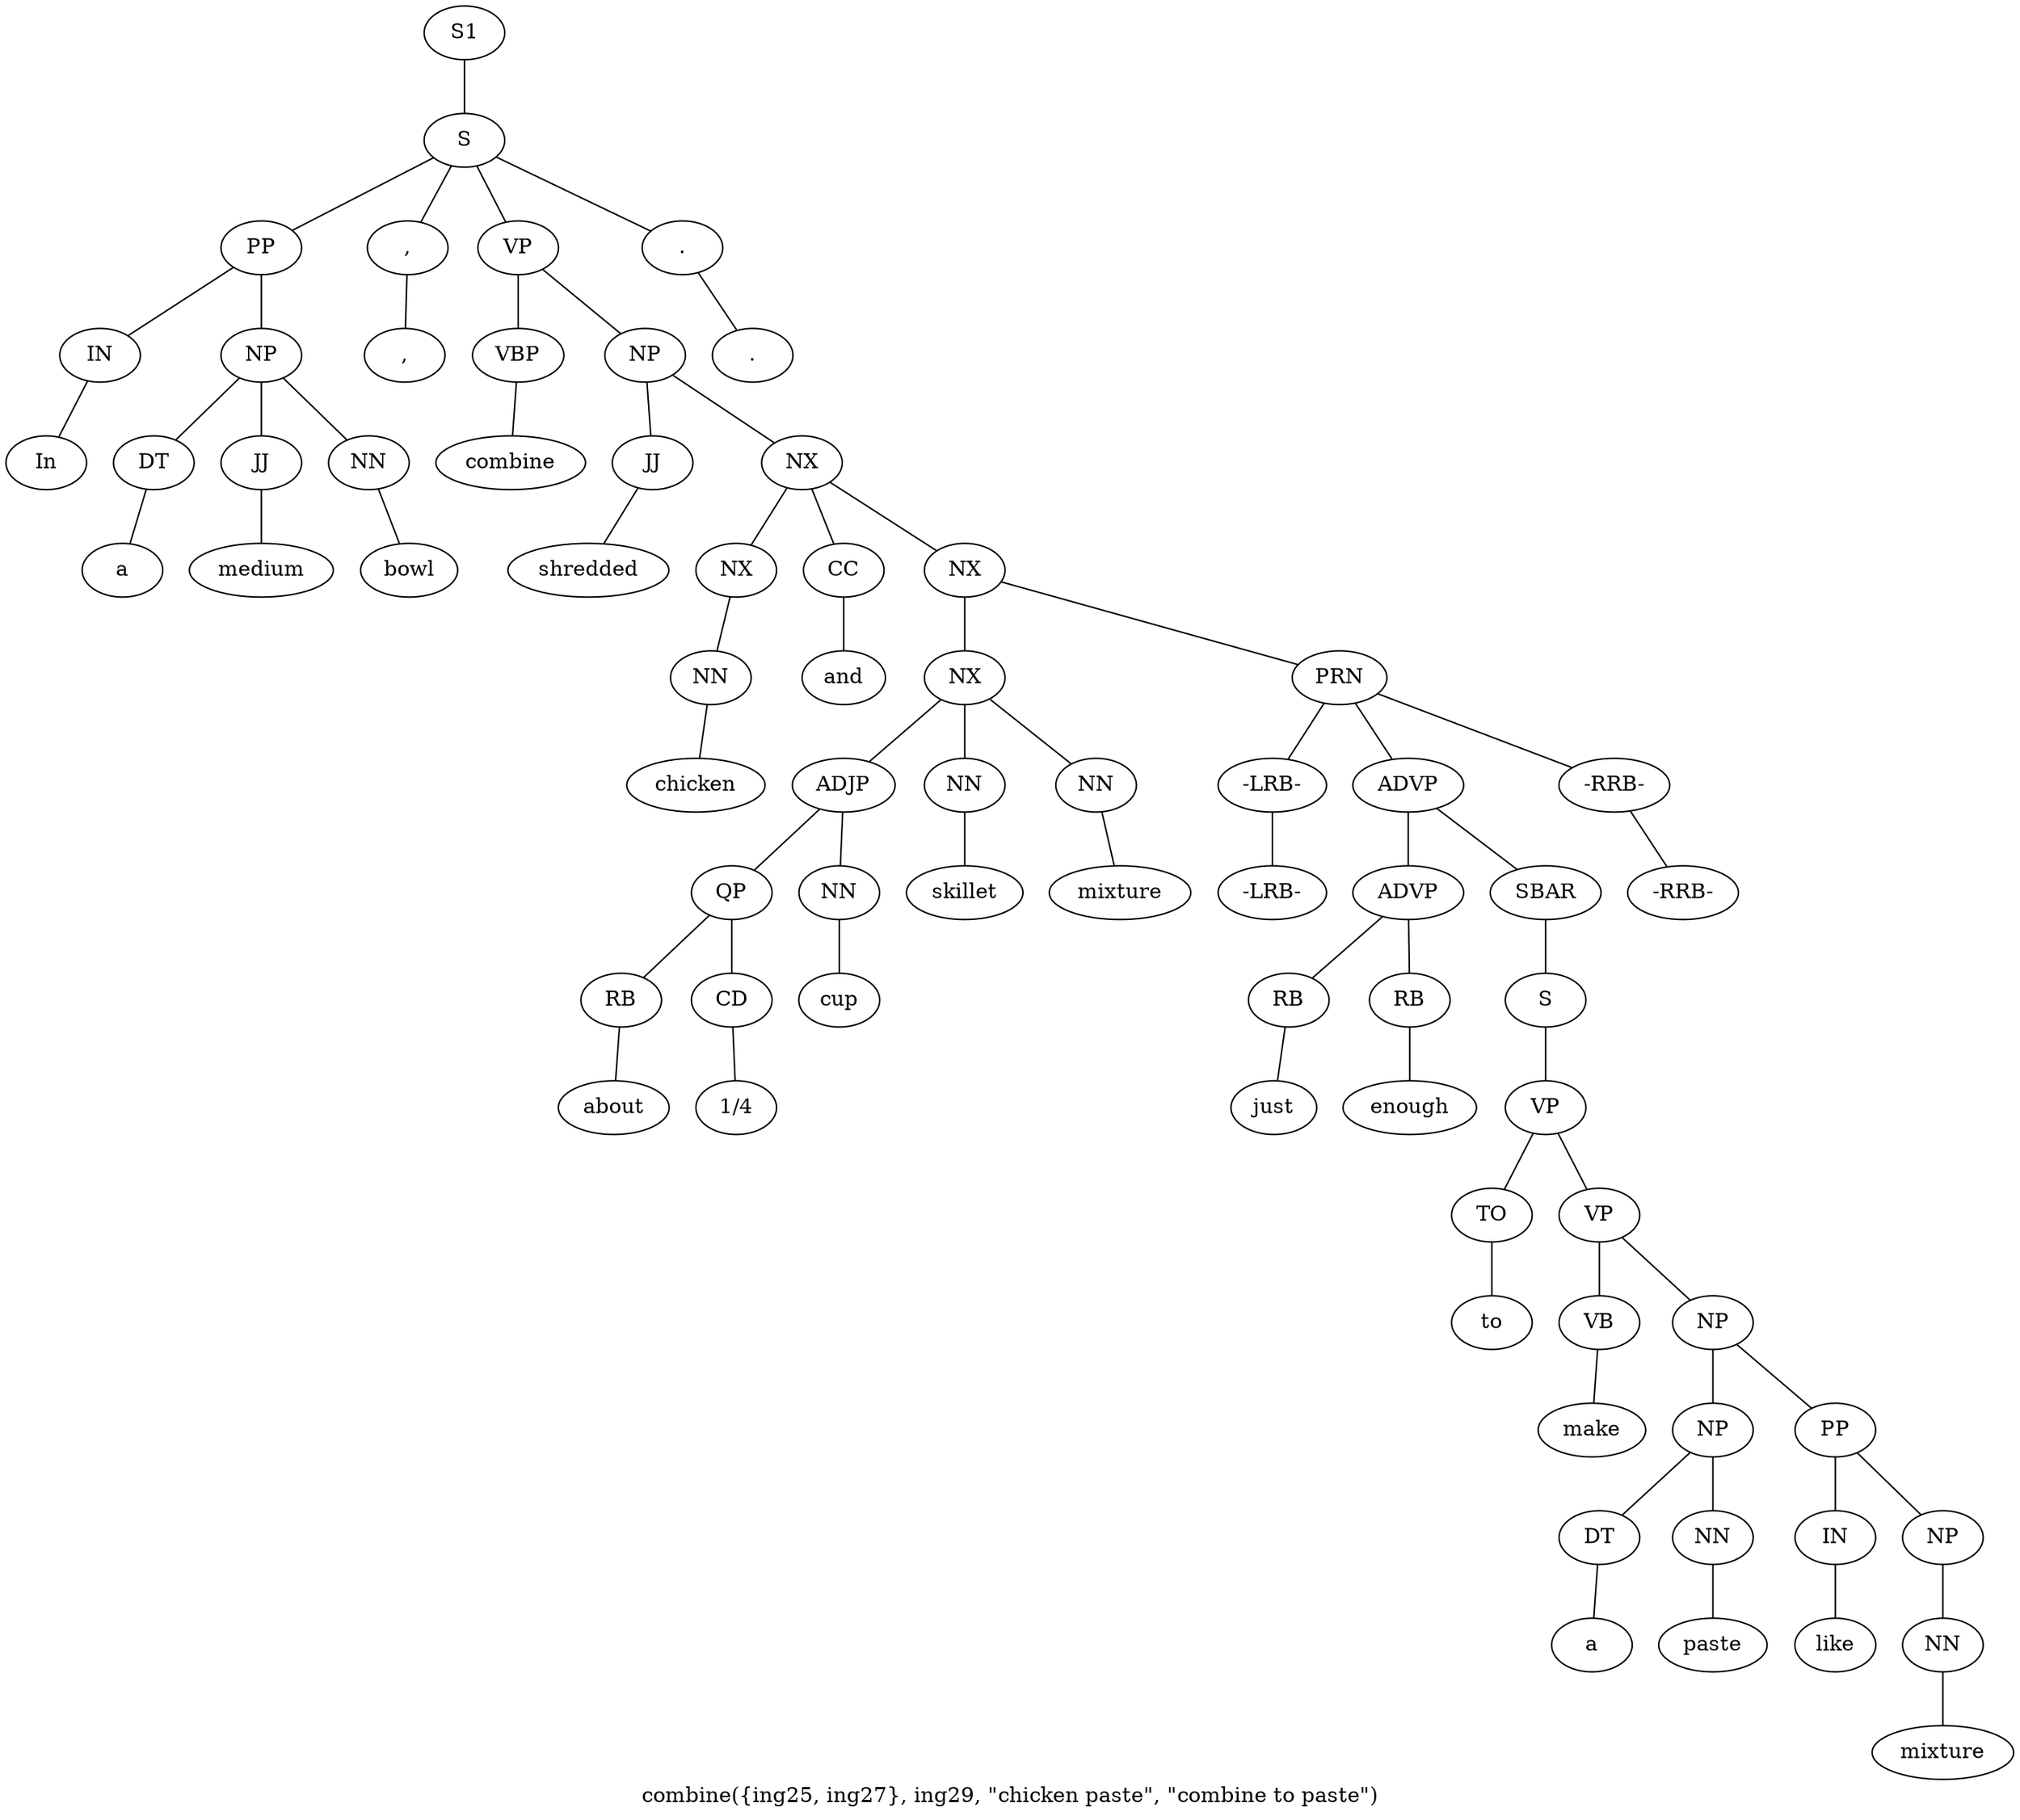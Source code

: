 graph SyntaxGraph {
	label = "combine({ing25, ing27}, ing29, \"chicken paste\", \"combine to paste\")";
	Node0 [label="S1"];
	Node1 [label="S"];
	Node2 [label="PP"];
	Node3 [label="IN"];
	Node4 [label="In"];
	Node5 [label="NP"];
	Node6 [label="DT"];
	Node7 [label="a"];
	Node8 [label="JJ"];
	Node9 [label="medium"];
	Node10 [label="NN"];
	Node11 [label="bowl"];
	Node12 [label=","];
	Node13 [label=","];
	Node14 [label="VP"];
	Node15 [label="VBP"];
	Node16 [label="combine"];
	Node17 [label="NP"];
	Node18 [label="JJ"];
	Node19 [label="shredded"];
	Node20 [label="NX"];
	Node21 [label="NX"];
	Node22 [label="NN"];
	Node23 [label="chicken"];
	Node24 [label="CC"];
	Node25 [label="and"];
	Node26 [label="NX"];
	Node27 [label="NX"];
	Node28 [label="ADJP"];
	Node29 [label="QP"];
	Node30 [label="RB"];
	Node31 [label="about"];
	Node32 [label="CD"];
	Node33 [label="1/4"];
	Node34 [label="NN"];
	Node35 [label="cup"];
	Node36 [label="NN"];
	Node37 [label="skillet"];
	Node38 [label="NN"];
	Node39 [label="mixture"];
	Node40 [label="PRN"];
	Node41 [label="-LRB-"];
	Node42 [label="-LRB-"];
	Node43 [label="ADVP"];
	Node44 [label="ADVP"];
	Node45 [label="RB"];
	Node46 [label="just"];
	Node47 [label="RB"];
	Node48 [label="enough"];
	Node49 [label="SBAR"];
	Node50 [label="S"];
	Node51 [label="VP"];
	Node52 [label="TO"];
	Node53 [label="to"];
	Node54 [label="VP"];
	Node55 [label="VB"];
	Node56 [label="make"];
	Node57 [label="NP"];
	Node58 [label="NP"];
	Node59 [label="DT"];
	Node60 [label="a"];
	Node61 [label="NN"];
	Node62 [label="paste"];
	Node63 [label="PP"];
	Node64 [label="IN"];
	Node65 [label="like"];
	Node66 [label="NP"];
	Node67 [label="NN"];
	Node68 [label="mixture"];
	Node69 [label="-RRB-"];
	Node70 [label="-RRB-"];
	Node71 [label="."];
	Node72 [label="."];

	Node0 -- Node1;
	Node1 -- Node2;
	Node1 -- Node12;
	Node1 -- Node14;
	Node1 -- Node71;
	Node2 -- Node3;
	Node2 -- Node5;
	Node3 -- Node4;
	Node5 -- Node6;
	Node5 -- Node8;
	Node5 -- Node10;
	Node6 -- Node7;
	Node8 -- Node9;
	Node10 -- Node11;
	Node12 -- Node13;
	Node14 -- Node15;
	Node14 -- Node17;
	Node15 -- Node16;
	Node17 -- Node18;
	Node17 -- Node20;
	Node18 -- Node19;
	Node20 -- Node21;
	Node20 -- Node24;
	Node20 -- Node26;
	Node21 -- Node22;
	Node22 -- Node23;
	Node24 -- Node25;
	Node26 -- Node27;
	Node26 -- Node40;
	Node27 -- Node28;
	Node27 -- Node36;
	Node27 -- Node38;
	Node28 -- Node29;
	Node28 -- Node34;
	Node29 -- Node30;
	Node29 -- Node32;
	Node30 -- Node31;
	Node32 -- Node33;
	Node34 -- Node35;
	Node36 -- Node37;
	Node38 -- Node39;
	Node40 -- Node41;
	Node40 -- Node43;
	Node40 -- Node69;
	Node41 -- Node42;
	Node43 -- Node44;
	Node43 -- Node49;
	Node44 -- Node45;
	Node44 -- Node47;
	Node45 -- Node46;
	Node47 -- Node48;
	Node49 -- Node50;
	Node50 -- Node51;
	Node51 -- Node52;
	Node51 -- Node54;
	Node52 -- Node53;
	Node54 -- Node55;
	Node54 -- Node57;
	Node55 -- Node56;
	Node57 -- Node58;
	Node57 -- Node63;
	Node58 -- Node59;
	Node58 -- Node61;
	Node59 -- Node60;
	Node61 -- Node62;
	Node63 -- Node64;
	Node63 -- Node66;
	Node64 -- Node65;
	Node66 -- Node67;
	Node67 -- Node68;
	Node69 -- Node70;
	Node71 -- Node72;
}